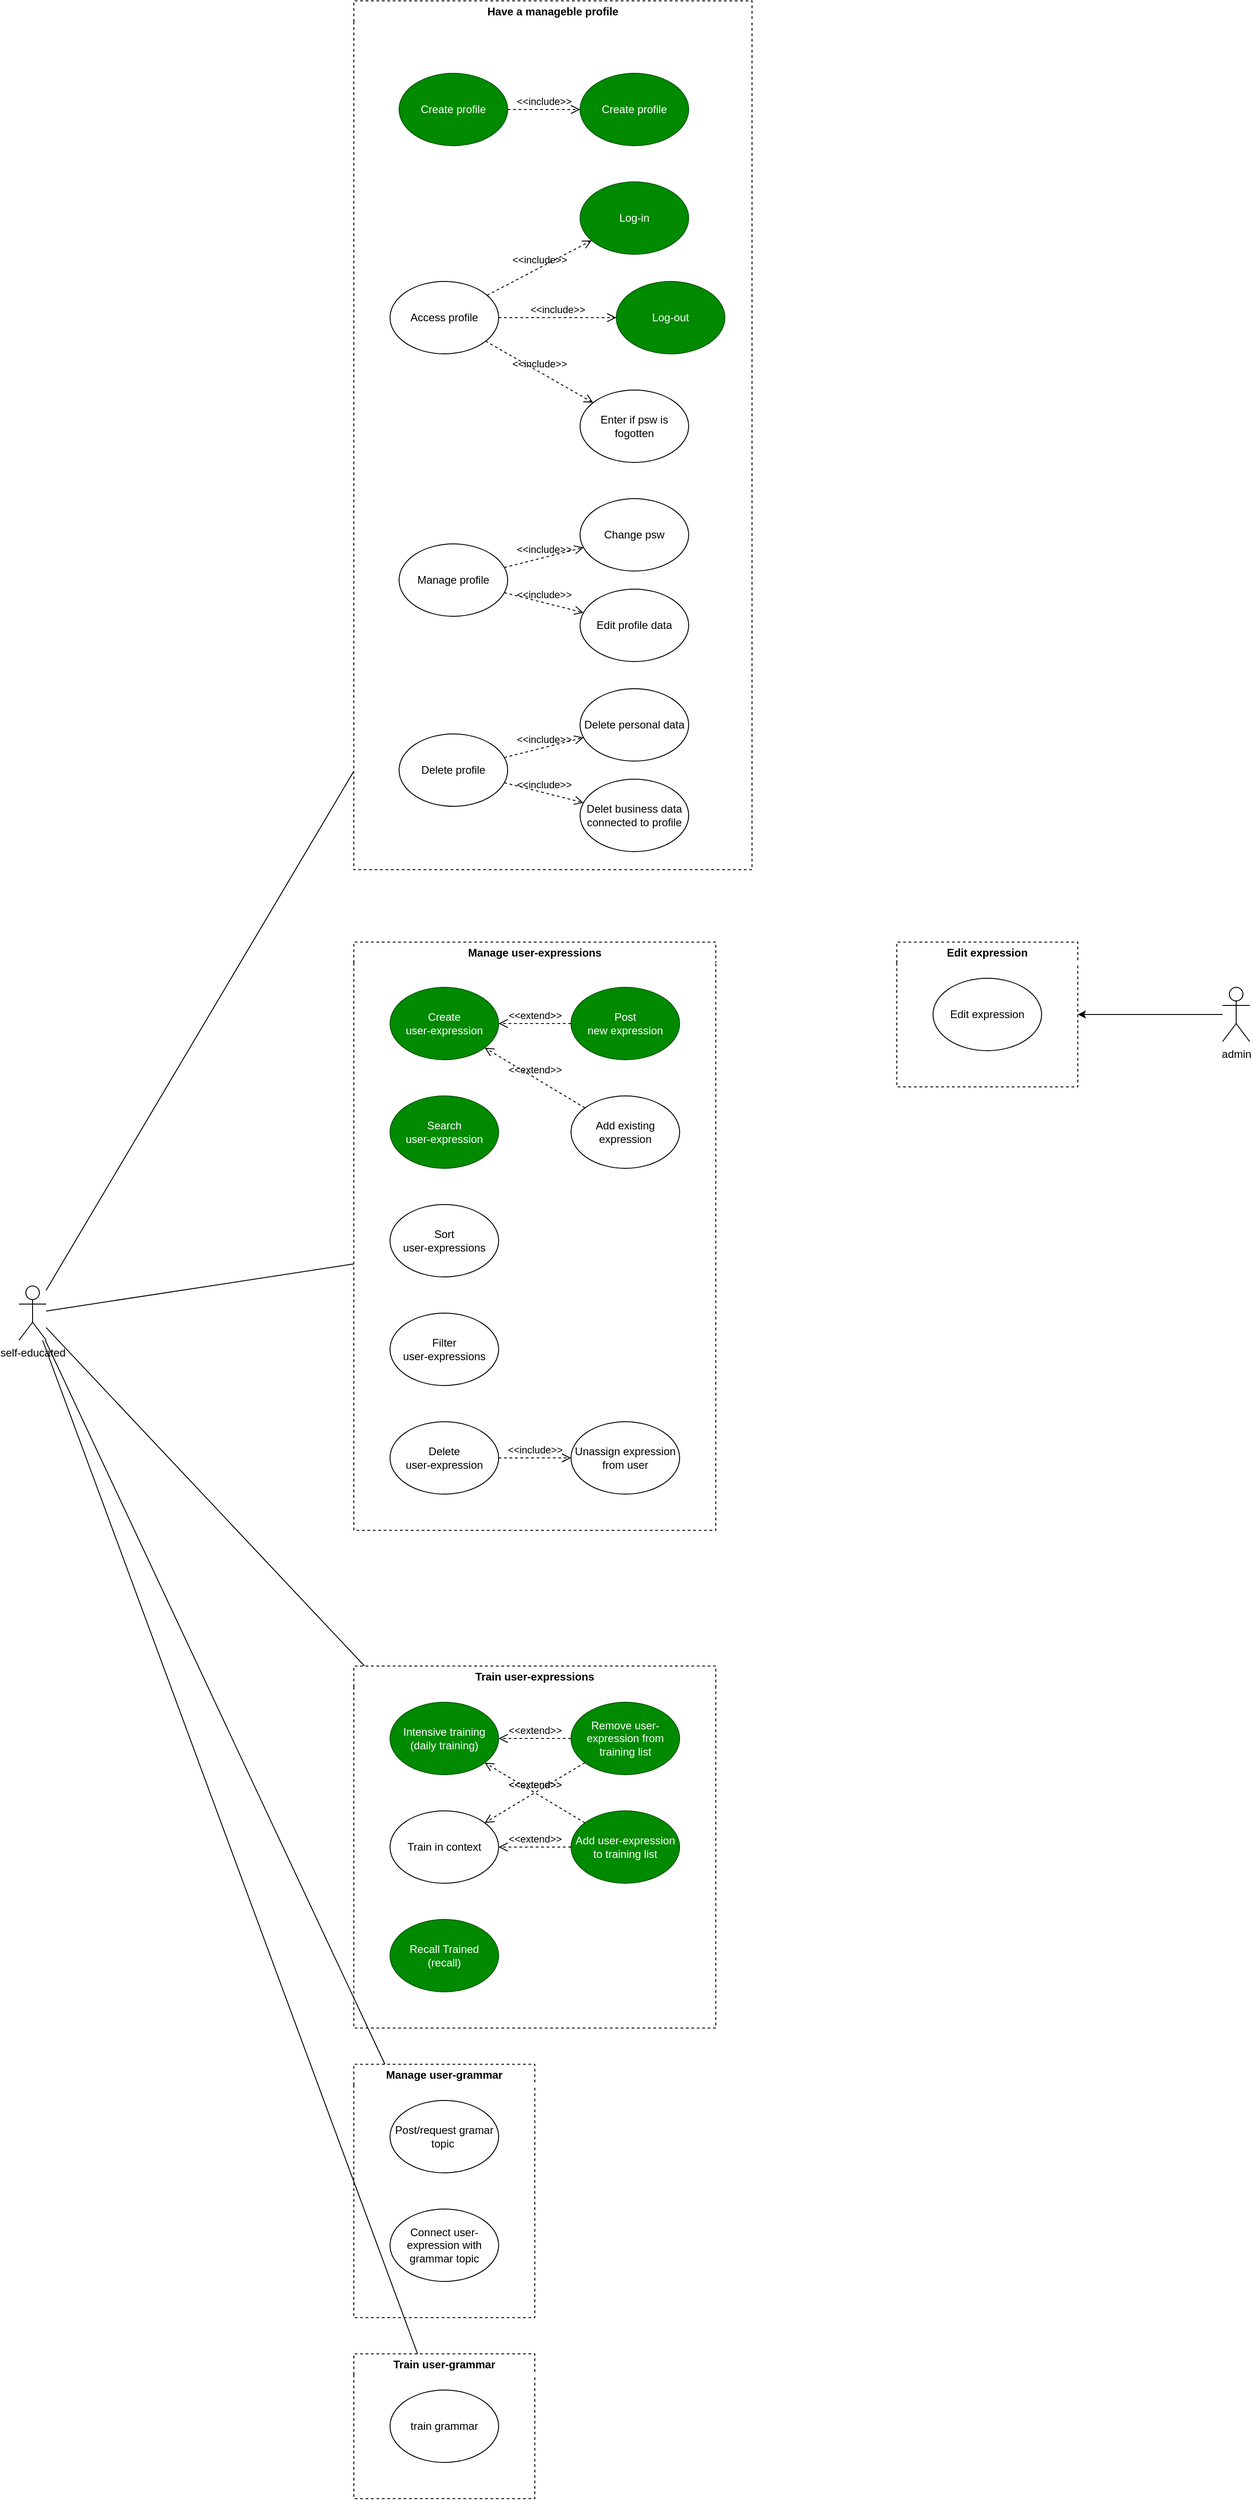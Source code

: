 <mxfile>
    <diagram id="ZwnOGFWjqkMZnuJGd7LN" name="General">
        <mxGraphModel dx="1886" dy="788" grid="1" gridSize="10" guides="1" tooltips="1" connect="1" arrows="1" fold="1" page="1" pageScale="1" pageWidth="827" pageHeight="1169" math="0" shadow="0">
            <root>
                <mxCell id="0"/>
                <mxCell id="1" parent="0"/>
                <mxCell id="39" style="edgeStyle=none;html=1;endArrow=none;endFill=0;" parent="1" source="2" target="34" edge="1">
                    <mxGeometry relative="1" as="geometry"/>
                </mxCell>
                <mxCell id="45" style="edgeStyle=none;html=1;endArrow=none;endFill=0;" parent="1" source="2" target="41" edge="1">
                    <mxGeometry relative="1" as="geometry"/>
                </mxCell>
                <mxCell id="46" style="edgeStyle=none;html=1;endArrow=none;endFill=0;" parent="1" source="2" target="42" edge="1">
                    <mxGeometry relative="1" as="geometry"/>
                </mxCell>
                <mxCell id="47" style="edgeStyle=none;html=1;endArrow=none;endFill=0;" parent="1" source="2" target="43" edge="1">
                    <mxGeometry relative="1" as="geometry"/>
                </mxCell>
                <mxCell id="48" style="edgeStyle=none;html=1;endArrow=none;endFill=0;" parent="1" source="2" target="44" edge="1">
                    <mxGeometry relative="1" as="geometry">
                        <mxPoint x="-100" y="1870" as="targetPoint"/>
                    </mxGeometry>
                </mxCell>
                <mxCell id="2" value="self-educated" style="shape=umlActor;verticalLabelPosition=bottom;verticalAlign=top;html=1;outlineConnect=0;" parent="1" vertex="1">
                    <mxGeometry x="-370" y="1580" width="30" height="60" as="geometry"/>
                </mxCell>
                <mxCell id="5" value="Create profile" style="ellipse;whiteSpace=wrap;html=1;fillColor=#008a00;fontColor=#ffffff;strokeColor=#005700;" parent="1" vertex="1">
                    <mxGeometry x="250" y="240" width="120" height="80" as="geometry"/>
                </mxCell>
                <mxCell id="6" value="Log-in" style="ellipse;whiteSpace=wrap;html=1;fillColor=#008a00;fontColor=#ffffff;strokeColor=#005700;" parent="1" vertex="1">
                    <mxGeometry x="250" y="360" width="120" height="80" as="geometry"/>
                </mxCell>
                <mxCell id="7" value="Log-out" style="ellipse;whiteSpace=wrap;html=1;fillColor=#008a00;fontColor=#ffffff;strokeColor=#005700;" parent="1" vertex="1">
                    <mxGeometry x="290" y="470" width="120" height="80" as="geometry"/>
                </mxCell>
                <mxCell id="8" value="Change psw" style="ellipse;whiteSpace=wrap;html=1;" parent="1" vertex="1">
                    <mxGeometry x="250" y="710" width="120" height="80" as="geometry"/>
                </mxCell>
                <mxCell id="9" value="Enter if psw is fogotten" style="ellipse;whiteSpace=wrap;html=1;" parent="1" vertex="1">
                    <mxGeometry x="250" y="590" width="120" height="80" as="geometry"/>
                </mxCell>
                <mxCell id="15" value="Create profile" style="ellipse;whiteSpace=wrap;html=1;fillColor=#008a00;fontColor=#ffffff;strokeColor=#005700;" parent="1" vertex="1">
                    <mxGeometry x="50" y="240" width="120" height="80" as="geometry"/>
                </mxCell>
                <mxCell id="17" value="Manage profile" style="ellipse;whiteSpace=wrap;html=1;" parent="1" vertex="1">
                    <mxGeometry x="50" y="760" width="120" height="80" as="geometry"/>
                </mxCell>
                <mxCell id="18" value="Delete profile" style="ellipse;whiteSpace=wrap;html=1;" parent="1" vertex="1">
                    <mxGeometry x="50" y="970" width="120" height="80" as="geometry"/>
                </mxCell>
                <mxCell id="19" value="&amp;lt;&amp;lt;include&amp;gt;&amp;gt;" style="endArrow=open;startArrow=none;endFill=0;startFill=0;endSize=8;html=1;verticalAlign=bottom;dashed=1;labelBackgroundColor=none;" parent="1" source="15" target="5" edge="1">
                    <mxGeometry width="160" relative="1" as="geometry">
                        <mxPoint x="262.795" y="-93.496" as="sourcePoint"/>
                        <mxPoint x="330" y="-270" as="targetPoint"/>
                    </mxGeometry>
                </mxCell>
                <mxCell id="20" value="&amp;lt;&amp;lt;include&amp;gt;&amp;gt;" style="endArrow=open;startArrow=none;endFill=0;startFill=0;endSize=8;html=1;verticalAlign=bottom;dashed=1;labelBackgroundColor=none;" parent="1" source="16" target="6" edge="1">
                    <mxGeometry width="160" relative="1" as="geometry">
                        <mxPoint x="180" y="195" as="sourcePoint"/>
                        <mxPoint x="250" y="195" as="targetPoint"/>
                    </mxGeometry>
                </mxCell>
                <mxCell id="21" value="&amp;lt;&amp;lt;include&amp;gt;&amp;gt;" style="endArrow=open;startArrow=none;endFill=0;startFill=0;endSize=8;html=1;verticalAlign=bottom;dashed=1;labelBackgroundColor=none;" parent="1" source="16" target="9" edge="1">
                    <mxGeometry width="160" relative="1" as="geometry">
                        <mxPoint x="190" y="205" as="sourcePoint"/>
                        <mxPoint x="260" y="205" as="targetPoint"/>
                    </mxGeometry>
                </mxCell>
                <mxCell id="22" value="&amp;lt;&amp;lt;include&amp;gt;&amp;gt;" style="endArrow=open;startArrow=none;endFill=0;startFill=0;endSize=8;html=1;verticalAlign=bottom;dashed=1;labelBackgroundColor=none;" parent="1" source="16" target="7" edge="1">
                    <mxGeometry width="160" relative="1" as="geometry">
                        <mxPoint x="200" y="310" as="sourcePoint"/>
                        <mxPoint x="270" y="310" as="targetPoint"/>
                    </mxGeometry>
                </mxCell>
                <mxCell id="23" value="Edit profile data" style="ellipse;whiteSpace=wrap;html=1;" parent="1" vertex="1">
                    <mxGeometry x="250" y="810" width="120" height="80" as="geometry"/>
                </mxCell>
                <mxCell id="24" value="&amp;lt;&amp;lt;include&amp;gt;&amp;gt;" style="endArrow=open;startArrow=none;endFill=0;startFill=0;endSize=8;html=1;verticalAlign=bottom;dashed=1;labelBackgroundColor=none;" parent="1" source="17" target="8" edge="1">
                    <mxGeometry width="160" relative="1" as="geometry">
                        <mxPoint x="163.877" y="542.283" as="sourcePoint"/>
                        <mxPoint x="276.228" y="612.642" as="targetPoint"/>
                    </mxGeometry>
                </mxCell>
                <mxCell id="25" value="&amp;lt;&amp;lt;include&amp;gt;&amp;gt;" style="endArrow=open;startArrow=none;endFill=0;startFill=0;endSize=8;html=1;verticalAlign=bottom;dashed=1;labelBackgroundColor=none;" parent="1" source="17" target="23" edge="1">
                    <mxGeometry width="160" relative="1" as="geometry">
                        <mxPoint x="173.877" y="552.283" as="sourcePoint"/>
                        <mxPoint x="286.228" y="622.642" as="targetPoint"/>
                    </mxGeometry>
                </mxCell>
                <mxCell id="26" value="Delete personal data" style="ellipse;whiteSpace=wrap;html=1;" parent="1" vertex="1">
                    <mxGeometry x="250" y="920" width="120" height="80" as="geometry"/>
                </mxCell>
                <mxCell id="27" value="Delet business data connected to profile" style="ellipse;whiteSpace=wrap;html=1;" parent="1" vertex="1">
                    <mxGeometry x="250" y="1020" width="120" height="80" as="geometry"/>
                </mxCell>
                <mxCell id="28" value="&amp;lt;&amp;lt;include&amp;gt;&amp;gt;" style="endArrow=open;startArrow=none;endFill=0;startFill=0;endSize=8;html=1;verticalAlign=bottom;dashed=1;labelBackgroundColor=none;" parent="1" source="18" target="26" edge="1">
                    <mxGeometry width="160" relative="1" as="geometry">
                        <mxPoint x="176.324" y="823.786" as="sourcePoint"/>
                        <mxPoint x="263.82" y="845.955" as="targetPoint"/>
                    </mxGeometry>
                </mxCell>
                <mxCell id="29" value="&amp;lt;&amp;lt;include&amp;gt;&amp;gt;" style="endArrow=open;startArrow=none;endFill=0;startFill=0;endSize=8;html=1;verticalAlign=bottom;dashed=1;labelBackgroundColor=none;" parent="1" source="18" target="27" edge="1">
                    <mxGeometry width="160" relative="1" as="geometry">
                        <mxPoint x="186.324" y="833.786" as="sourcePoint"/>
                        <mxPoint x="273.82" y="855.955" as="targetPoint"/>
                    </mxGeometry>
                </mxCell>
                <mxCell id="34" value="Have a manageble profile" style="swimlane;whiteSpace=wrap;html=1;dashed=1;swimlaneLine=0;" parent="1" vertex="1">
                    <mxGeometry y="160" width="440" height="960" as="geometry"/>
                </mxCell>
                <mxCell id="16" value="Access profile" style="ellipse;whiteSpace=wrap;html=1;" parent="34" vertex="1">
                    <mxGeometry x="40" y="310" width="120" height="80" as="geometry"/>
                </mxCell>
                <mxCell id="41" value="Manage user-expressions" style="swimlane;whiteSpace=wrap;html=1;dashed=1;swimlaneLine=0;" parent="1" vertex="1">
                    <mxGeometry y="1200" width="400" height="650" as="geometry"/>
                </mxCell>
                <mxCell id="49" value="Create&lt;br&gt;user-expression" style="ellipse;whiteSpace=wrap;html=1;fillColor=#008a00;strokeColor=#005700;fontColor=#ffffff;" parent="41" vertex="1">
                    <mxGeometry x="40" y="50" width="120" height="80" as="geometry"/>
                </mxCell>
                <mxCell id="50" value="Post&lt;br&gt;new expression" style="ellipse;whiteSpace=wrap;html=1;fillColor=#008a00;fontColor=#ffffff;strokeColor=#005700;" parent="41" vertex="1">
                    <mxGeometry x="240" y="50" width="120" height="80" as="geometry"/>
                </mxCell>
                <mxCell id="52" value="&amp;lt;&amp;lt;extend&amp;gt;&amp;gt;" style="endArrow=open;startArrow=none;endFill=0;startFill=0;endSize=8;html=1;verticalAlign=bottom;dashed=1;labelBackgroundColor=none;" parent="41" source="50" target="49" edge="1">
                    <mxGeometry width="160" relative="1" as="geometry">
                        <mxPoint x="86.324" y="-216.214" as="sourcePoint"/>
                        <mxPoint x="173.82" y="-194.045" as="targetPoint"/>
                    </mxGeometry>
                </mxCell>
                <mxCell id="54" value="Search&lt;br&gt;user-expression" style="ellipse;whiteSpace=wrap;html=1;fillColor=#008a00;fontColor=#ffffff;strokeColor=#005700;" parent="41" vertex="1">
                    <mxGeometry x="40" y="170" width="120" height="80" as="geometry"/>
                </mxCell>
                <mxCell id="55" value="Sort&lt;br&gt;user-expressions" style="ellipse;whiteSpace=wrap;html=1;" parent="41" vertex="1">
                    <mxGeometry x="40" y="290" width="120" height="80" as="geometry"/>
                </mxCell>
                <mxCell id="56" value="Filter&lt;br&gt;user-expressions" style="ellipse;whiteSpace=wrap;html=1;" parent="41" vertex="1">
                    <mxGeometry x="40" y="410" width="120" height="80" as="geometry"/>
                </mxCell>
                <mxCell id="57" value="Delete&lt;br&gt;user-expression" style="ellipse;whiteSpace=wrap;html=1;" parent="41" vertex="1">
                    <mxGeometry x="40" y="530" width="120" height="80" as="geometry"/>
                </mxCell>
                <mxCell id="60" value="Unassign expression from user" style="ellipse;whiteSpace=wrap;html=1;" parent="41" vertex="1">
                    <mxGeometry x="240" y="530" width="120" height="80" as="geometry"/>
                </mxCell>
                <mxCell id="61" value="&amp;lt;&amp;lt;include&amp;gt;&amp;gt;" style="endArrow=open;startArrow=none;endFill=0;startFill=0;endSize=8;html=1;verticalAlign=bottom;dashed=1;labelBackgroundColor=none;" parent="41" source="57" target="60" edge="1">
                    <mxGeometry width="160" relative="1" as="geometry">
                        <mxPoint x="232.504" y="299.996" as="sourcePoint"/>
                        <mxPoint x="320.0" y="322.165" as="targetPoint"/>
                    </mxGeometry>
                </mxCell>
                <mxCell id="80" value="Add existing expression" style="ellipse;whiteSpace=wrap;html=1;" vertex="1" parent="41">
                    <mxGeometry x="240" y="170" width="120" height="80" as="geometry"/>
                </mxCell>
                <mxCell id="81" value="&amp;lt;&amp;lt;extend&amp;gt;&amp;gt;" style="endArrow=open;startArrow=none;endFill=0;startFill=0;endSize=8;html=1;verticalAlign=bottom;dashed=1;labelBackgroundColor=none;" edge="1" parent="41" source="80" target="49">
                    <mxGeometry width="160" relative="1" as="geometry">
                        <mxPoint x="250" y="100" as="sourcePoint"/>
                        <mxPoint x="170" y="100" as="targetPoint"/>
                    </mxGeometry>
                </mxCell>
                <mxCell id="42" value="Train user-expressions" style="swimlane;whiteSpace=wrap;html=1;dashed=1;swimlaneLine=0;" parent="1" vertex="1">
                    <mxGeometry y="2000" width="400" height="400" as="geometry"/>
                </mxCell>
                <mxCell id="72" value="Remove user-expression from training list" style="ellipse;whiteSpace=wrap;html=1;fillColor=#008a00;fontColor=#ffffff;strokeColor=#005700;" vertex="1" parent="42">
                    <mxGeometry x="240" y="40" width="120" height="80" as="geometry"/>
                </mxCell>
                <mxCell id="65" value="Train in context" style="ellipse;whiteSpace=wrap;html=1;" parent="42" vertex="1">
                    <mxGeometry x="40" y="160" width="120" height="80" as="geometry"/>
                </mxCell>
                <mxCell id="64" value="Recall Trained&lt;br&gt;(recall)" style="ellipse;whiteSpace=wrap;html=1;fillColor=#008a00;fontColor=#ffffff;strokeColor=#005700;" parent="42" vertex="1">
                    <mxGeometry x="40" y="280" width="120" height="80" as="geometry"/>
                </mxCell>
                <mxCell id="62" value="Add user-expression to training list" style="ellipse;whiteSpace=wrap;html=1;fillColor=#008a00;fontColor=#ffffff;strokeColor=#005700;" parent="42" vertex="1">
                    <mxGeometry x="240" y="160" width="120" height="80" as="geometry"/>
                </mxCell>
                <mxCell id="75" value="&amp;lt;&amp;lt;extend&amp;gt;&amp;gt;" style="endArrow=open;startArrow=none;endFill=0;startFill=0;endSize=8;html=1;verticalAlign=bottom;dashed=1;labelBackgroundColor=none;" edge="1" parent="42" source="72" target="65">
                    <mxGeometry width="160" relative="1" as="geometry">
                        <mxPoint x="260" y="100" as="sourcePoint"/>
                        <mxPoint x="180" y="100" as="targetPoint"/>
                    </mxGeometry>
                </mxCell>
                <mxCell id="76" value="&amp;lt;&amp;lt;extend&amp;gt;&amp;gt;" style="endArrow=open;startArrow=none;endFill=0;startFill=0;endSize=8;html=1;verticalAlign=bottom;dashed=1;labelBackgroundColor=none;" edge="1" parent="42" source="62" target="65">
                    <mxGeometry width="160" relative="1" as="geometry">
                        <mxPoint x="270" y="110" as="sourcePoint"/>
                        <mxPoint x="190" y="110" as="targetPoint"/>
                    </mxGeometry>
                </mxCell>
                <mxCell id="43" value="Manage user-grammar" style="swimlane;whiteSpace=wrap;html=1;swimlaneLine=0;dashed=1;" parent="1" vertex="1">
                    <mxGeometry y="2440" width="200" height="280" as="geometry">
                        <mxRectangle y="2440" width="170" height="30" as="alternateBounds"/>
                    </mxGeometry>
                </mxCell>
                <mxCell id="78" value="Connect user-expression with grammar topic" style="ellipse;whiteSpace=wrap;html=1;" vertex="1" parent="43">
                    <mxGeometry x="40" y="160" width="120" height="80" as="geometry"/>
                </mxCell>
                <mxCell id="44" value="Train user-grammar" style="swimlane;whiteSpace=wrap;html=1;swimlaneLine=0;dashed=1;" parent="1" vertex="1">
                    <mxGeometry y="2760" width="200" height="160" as="geometry"/>
                </mxCell>
                <mxCell id="79" value="train grammar" style="ellipse;whiteSpace=wrap;html=1;" vertex="1" parent="44">
                    <mxGeometry x="40" y="40" width="120" height="80" as="geometry"/>
                </mxCell>
                <mxCell id="63" value="Intensive training (daily training)" style="ellipse;whiteSpace=wrap;html=1;fillColor=#008a00;fontColor=#ffffff;strokeColor=#005700;" parent="1" vertex="1">
                    <mxGeometry x="40" y="2040" width="120" height="80" as="geometry"/>
                </mxCell>
                <mxCell id="69" style="edgeStyle=none;html=1;" edge="1" parent="1" source="66" target="67">
                    <mxGeometry relative="1" as="geometry"/>
                </mxCell>
                <mxCell id="66" value="admin" style="shape=umlActor;verticalLabelPosition=bottom;verticalAlign=top;html=1;outlineConnect=0;" vertex="1" parent="1">
                    <mxGeometry x="960" y="1250" width="30" height="60" as="geometry"/>
                </mxCell>
                <mxCell id="67" value="Edit expression" style="swimlane;whiteSpace=wrap;html=1;dashed=1;swimlaneLine=0;" vertex="1" parent="1">
                    <mxGeometry x="600" y="1200" width="200" height="160" as="geometry"/>
                </mxCell>
                <mxCell id="68" value="Edit expression" style="ellipse;whiteSpace=wrap;html=1;" vertex="1" parent="67">
                    <mxGeometry x="40" y="40" width="120" height="80" as="geometry"/>
                </mxCell>
                <mxCell id="73" value="&amp;lt;&amp;lt;extend&amp;gt;&amp;gt;" style="endArrow=open;startArrow=none;endFill=0;startFill=0;endSize=8;html=1;verticalAlign=bottom;dashed=1;labelBackgroundColor=none;" edge="1" parent="1" source="72" target="63">
                    <mxGeometry width="160" relative="1" as="geometry">
                        <mxPoint x="260" y="1850" as="sourcePoint"/>
                        <mxPoint x="180" y="1850" as="targetPoint"/>
                    </mxGeometry>
                </mxCell>
                <mxCell id="74" value="&amp;lt;&amp;lt;extend&amp;gt;&amp;gt;" style="endArrow=open;startArrow=none;endFill=0;startFill=0;endSize=8;html=1;verticalAlign=bottom;dashed=1;labelBackgroundColor=none;" edge="1" parent="1" source="62" target="63">
                    <mxGeometry width="160" relative="1" as="geometry">
                        <mxPoint x="250" y="2090" as="sourcePoint"/>
                        <mxPoint x="170" y="2090" as="targetPoint"/>
                    </mxGeometry>
                </mxCell>
                <mxCell id="77" value="Post/request gramar topic&amp;nbsp;" style="ellipse;whiteSpace=wrap;html=1;" vertex="1" parent="1">
                    <mxGeometry x="40" y="2480" width="120" height="80" as="geometry"/>
                </mxCell>
            </root>
        </mxGraphModel>
    </diagram>
</mxfile>